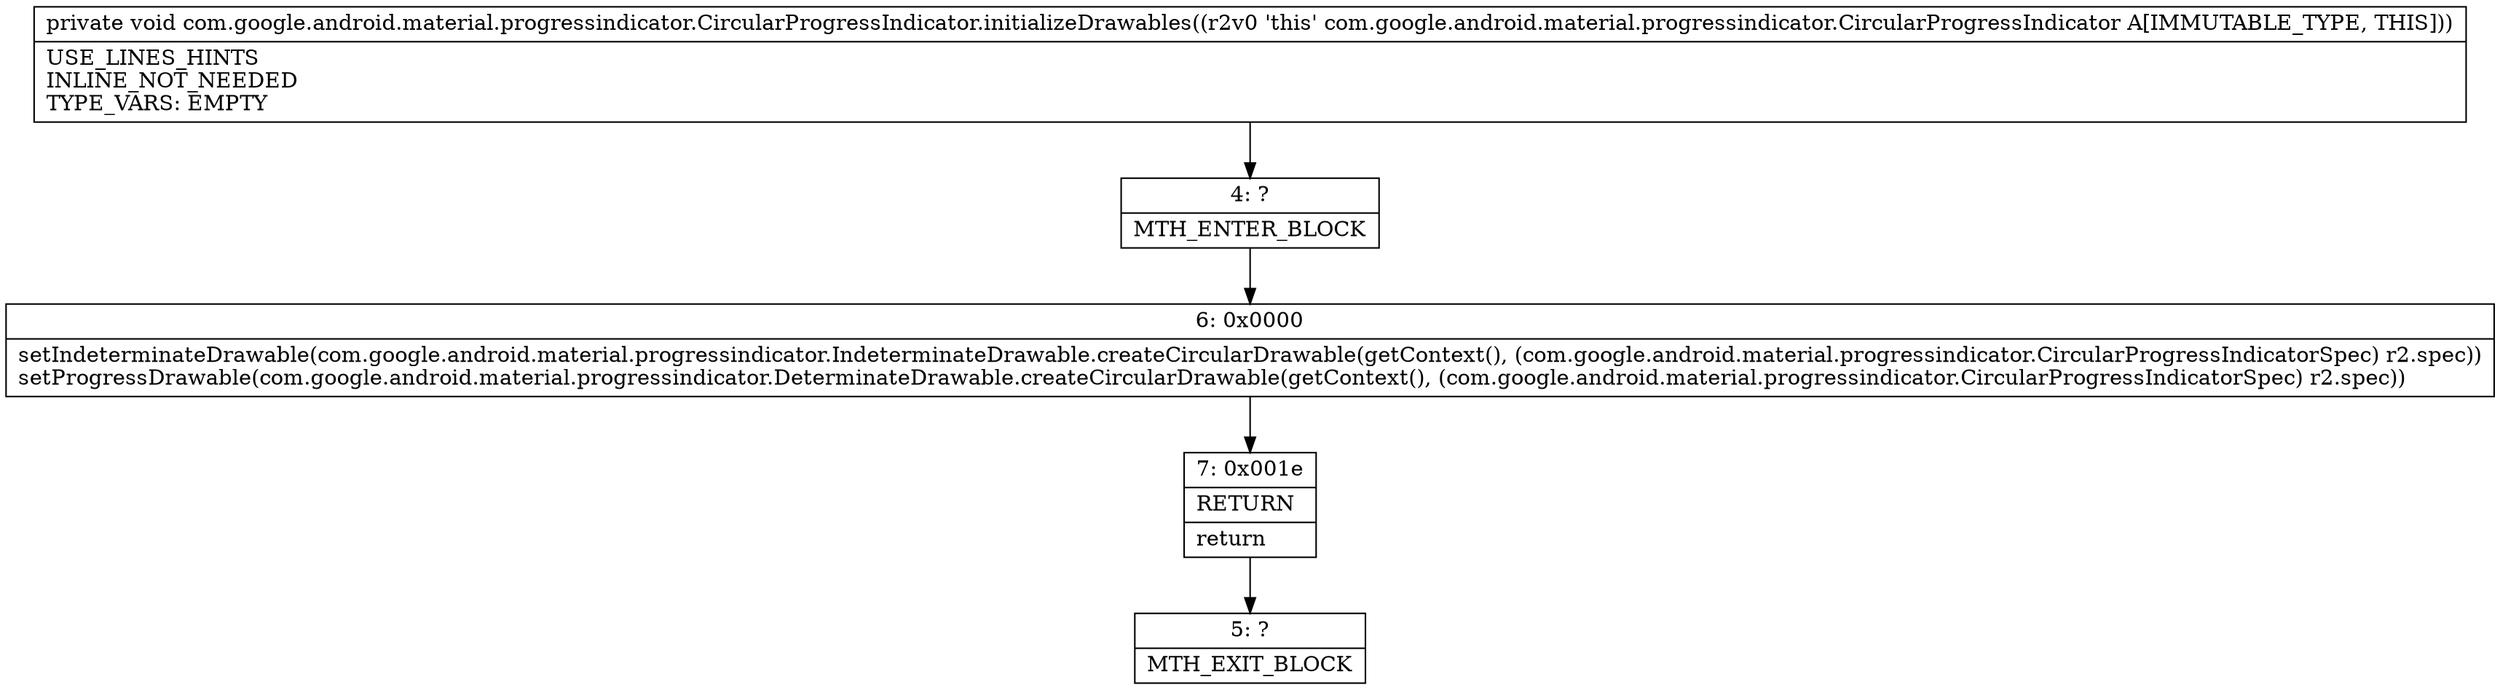 digraph "CFG forcom.google.android.material.progressindicator.CircularProgressIndicator.initializeDrawables()V" {
Node_4 [shape=record,label="{4\:\ ?|MTH_ENTER_BLOCK\l}"];
Node_6 [shape=record,label="{6\:\ 0x0000|setIndeterminateDrawable(com.google.android.material.progressindicator.IndeterminateDrawable.createCircularDrawable(getContext(), (com.google.android.material.progressindicator.CircularProgressIndicatorSpec) r2.spec))\lsetProgressDrawable(com.google.android.material.progressindicator.DeterminateDrawable.createCircularDrawable(getContext(), (com.google.android.material.progressindicator.CircularProgressIndicatorSpec) r2.spec))\l}"];
Node_7 [shape=record,label="{7\:\ 0x001e|RETURN\l|return\l}"];
Node_5 [shape=record,label="{5\:\ ?|MTH_EXIT_BLOCK\l}"];
MethodNode[shape=record,label="{private void com.google.android.material.progressindicator.CircularProgressIndicator.initializeDrawables((r2v0 'this' com.google.android.material.progressindicator.CircularProgressIndicator A[IMMUTABLE_TYPE, THIS]))  | USE_LINES_HINTS\lINLINE_NOT_NEEDED\lTYPE_VARS: EMPTY\l}"];
MethodNode -> Node_4;Node_4 -> Node_6;
Node_6 -> Node_7;
Node_7 -> Node_5;
}

